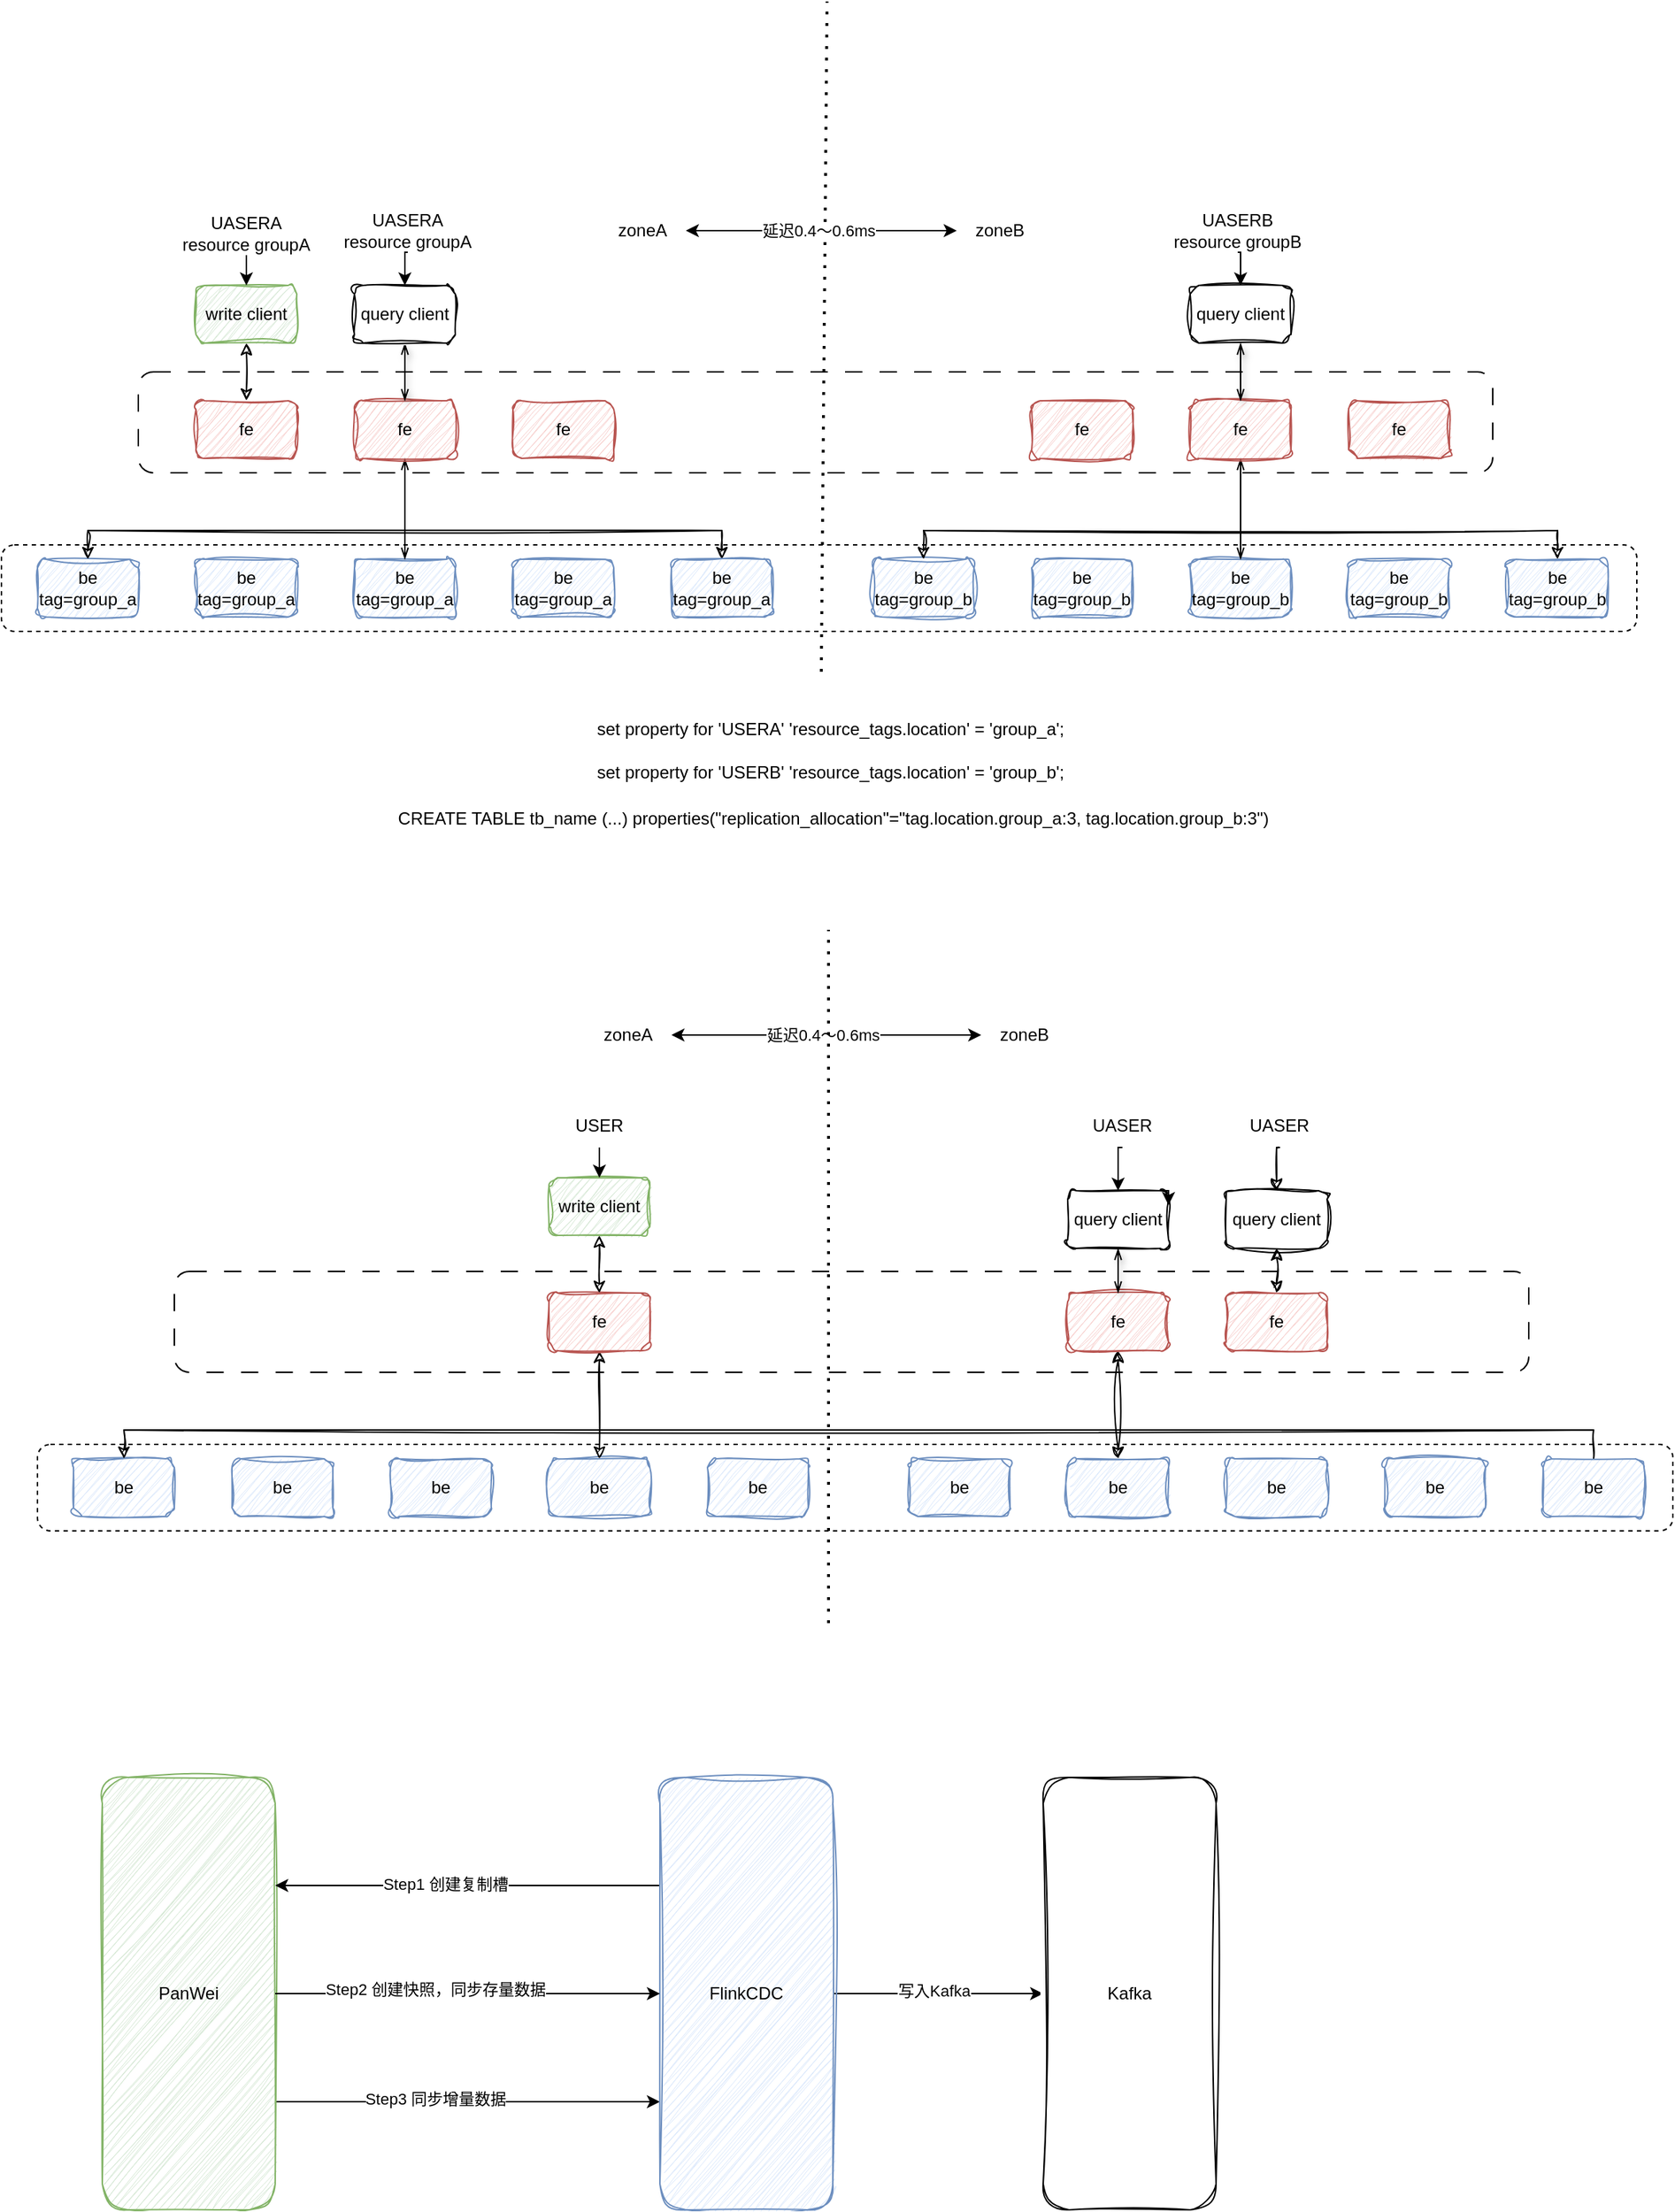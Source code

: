 <mxfile version="24.7.4">
  <diagram name="第 1 页" id="tc64m-DP_SOpegKEheK2">
    <mxGraphModel dx="2074" dy="1098" grid="0" gridSize="10" guides="1" tooltips="1" connect="1" arrows="1" fold="1" page="1" pageScale="1" pageWidth="400000" pageHeight="400000" math="0" shadow="0">
      <root>
        <mxCell id="0" />
        <mxCell id="1" parent="0" />
        <mxCell id="5TabDy5KiHjK8BMG1oBV-39" value="" style="rounded=1;whiteSpace=wrap;html=1;dashed=1;" parent="1" vertex="1">
          <mxGeometry x="345" y="580" width="1135" height="60" as="geometry" />
        </mxCell>
        <mxCell id="5TabDy5KiHjK8BMG1oBV-38" value="" style="rounded=1;whiteSpace=wrap;html=1;dashed=1;dashPattern=12 12;" parent="1" vertex="1">
          <mxGeometry x="440" y="460" width="940" height="70" as="geometry" />
        </mxCell>
        <mxCell id="5TabDy5KiHjK8BMG1oBV-1" value="be&lt;br&gt;tag=group_a" style="rounded=1;whiteSpace=wrap;html=1;sketch=1;curveFitting=1;jiggle=2;glass=0;fillColor=#dae8fc;strokeColor=#6c8ebf;" parent="1" vertex="1">
          <mxGeometry x="370" y="590" width="70" height="40" as="geometry" />
        </mxCell>
        <mxCell id="5TabDy5KiHjK8BMG1oBV-2" value="be&lt;br style=&quot;border-color: var(--border-color);&quot;&gt;tag=group_a" style="rounded=1;whiteSpace=wrap;html=1;sketch=1;curveFitting=1;jiggle=2;glass=0;fillColor=#dae8fc;strokeColor=#6c8ebf;" parent="1" vertex="1">
          <mxGeometry x="480" y="590" width="70" height="40" as="geometry" />
        </mxCell>
        <mxCell id="5TabDy5KiHjK8BMG1oBV-3" value="be&lt;br style=&quot;border-color: var(--border-color);&quot;&gt;tag=group_a" style="rounded=1;whiteSpace=wrap;html=1;sketch=1;curveFitting=1;jiggle=2;glass=0;fillColor=#dae8fc;strokeColor=#6c8ebf;" parent="1" vertex="1">
          <mxGeometry x="590" y="590" width="70" height="40" as="geometry" />
        </mxCell>
        <mxCell id="5TabDy5KiHjK8BMG1oBV-4" value="be&lt;br style=&quot;border-color: var(--border-color);&quot;&gt;tag=group_a" style="rounded=1;whiteSpace=wrap;html=1;sketch=1;curveFitting=1;jiggle=2;glass=0;fillColor=#dae8fc;strokeColor=#6c8ebf;" parent="1" vertex="1">
          <mxGeometry x="700" y="590" width="70" height="40" as="geometry" />
        </mxCell>
        <mxCell id="5TabDy5KiHjK8BMG1oBV-13" style="edgeStyle=orthogonalEdgeStyle;rounded=0;orthogonalLoop=1;jettySize=auto;html=1;exitX=0.5;exitY=0;exitDx=0;exitDy=0;entryX=0.5;entryY=0;entryDx=0;entryDy=0;sketch=1;curveFitting=1;jiggle=2;startArrow=classic;startFill=1;" parent="1" source="5TabDy5KiHjK8BMG1oBV-5" target="5TabDy5KiHjK8BMG1oBV-1" edge="1">
          <mxGeometry relative="1" as="geometry" />
        </mxCell>
        <mxCell id="5TabDy5KiHjK8BMG1oBV-5" value="be&lt;br style=&quot;border-color: var(--border-color);&quot;&gt;tag=group_a" style="rounded=1;whiteSpace=wrap;html=1;sketch=1;curveFitting=1;jiggle=2;glass=0;fillColor=#dae8fc;strokeColor=#6c8ebf;" parent="1" vertex="1">
          <mxGeometry x="810" y="590" width="70" height="40" as="geometry" />
        </mxCell>
        <mxCell id="5TabDy5KiHjK8BMG1oBV-7" value="fe" style="rounded=1;whiteSpace=wrap;html=1;sketch=1;curveFitting=1;jiggle=2;glass=0;fillColor=#f8cecc;strokeColor=#b85450;" parent="1" vertex="1">
          <mxGeometry x="480" y="480" width="70" height="40" as="geometry" />
        </mxCell>
        <mxCell id="5TabDy5KiHjK8BMG1oBV-12" value="" style="rounded=0;orthogonalLoop=1;jettySize=auto;html=1;startArrow=openThin;startFill=0;endArrow=openThin;endFill=0;" parent="1" source="5TabDy5KiHjK8BMG1oBV-8" target="5TabDy5KiHjK8BMG1oBV-3" edge="1">
          <mxGeometry relative="1" as="geometry" />
        </mxCell>
        <mxCell id="5TabDy5KiHjK8BMG1oBV-8" value="fe" style="rounded=1;whiteSpace=wrap;html=1;sketch=1;curveFitting=1;jiggle=2;glass=0;fillColor=#f8cecc;strokeColor=#b85450;" parent="1" vertex="1">
          <mxGeometry x="590" y="480" width="70" height="40" as="geometry" />
        </mxCell>
        <mxCell id="5TabDy5KiHjK8BMG1oBV-9" value="fe" style="rounded=1;whiteSpace=wrap;html=1;sketch=1;curveFitting=1;jiggle=2;glass=0;fillColor=#f8cecc;strokeColor=#b85450;" parent="1" vertex="1">
          <mxGeometry x="700" y="480" width="70" height="40" as="geometry" />
        </mxCell>
        <mxCell id="5TabDy5KiHjK8BMG1oBV-11" style="rounded=0;orthogonalLoop=1;jettySize=auto;html=1;exitX=0.5;exitY=1;exitDx=0;exitDy=0;entryX=0.5;entryY=0;entryDx=0;entryDy=0;startArrow=openThin;startFill=0;endArrow=openThin;endFill=0;shadow=1;" parent="1" source="5TabDy5KiHjK8BMG1oBV-10" target="5TabDy5KiHjK8BMG1oBV-8" edge="1">
          <mxGeometry relative="1" as="geometry" />
        </mxCell>
        <mxCell id="5TabDy5KiHjK8BMG1oBV-10" value="query client" style="rounded=1;whiteSpace=wrap;html=1;sketch=1;curveFitting=1;jiggle=2;glass=0;" parent="1" vertex="1">
          <mxGeometry x="590" y="400" width="70" height="40" as="geometry" />
        </mxCell>
        <mxCell id="5TabDy5KiHjK8BMG1oBV-25" value="" style="endArrow=none;dashed=1;html=1;dashPattern=1 3;strokeWidth=2;rounded=0;" parent="1" edge="1">
          <mxGeometry width="50" height="50" relative="1" as="geometry">
            <mxPoint x="914" y="668" as="sourcePoint" />
            <mxPoint x="918" y="203" as="targetPoint" />
          </mxGeometry>
        </mxCell>
        <mxCell id="5TabDy5KiHjK8BMG1oBV-26" value="be&lt;br style=&quot;border-color: var(--border-color);&quot;&gt;tag=group_b" style="rounded=1;whiteSpace=wrap;html=1;sketch=1;curveFitting=1;jiggle=2;glass=0;fillColor=#dae8fc;strokeColor=#6c8ebf;" parent="1" vertex="1">
          <mxGeometry x="950" y="590" width="70" height="40" as="geometry" />
        </mxCell>
        <mxCell id="5TabDy5KiHjK8BMG1oBV-27" value="be&lt;br style=&quot;border-color: var(--border-color);&quot;&gt;tag=group_b" style="rounded=1;whiteSpace=wrap;html=1;sketch=1;curveFitting=1;jiggle=2;glass=0;fillColor=#dae8fc;strokeColor=#6c8ebf;" parent="1" vertex="1">
          <mxGeometry x="1060" y="590" width="70" height="40" as="geometry" />
        </mxCell>
        <mxCell id="5TabDy5KiHjK8BMG1oBV-28" value="be&lt;br style=&quot;border-color: var(--border-color);&quot;&gt;tag=group_b" style="rounded=1;whiteSpace=wrap;html=1;sketch=1;curveFitting=1;jiggle=2;glass=0;fillColor=#dae8fc;strokeColor=#6c8ebf;" parent="1" vertex="1">
          <mxGeometry x="1170" y="590" width="70" height="40" as="geometry" />
        </mxCell>
        <mxCell id="5TabDy5KiHjK8BMG1oBV-29" value="be&lt;br style=&quot;border-color: var(--border-color);&quot;&gt;tag=group_b" style="rounded=1;whiteSpace=wrap;html=1;sketch=1;curveFitting=1;jiggle=2;glass=0;fillColor=#dae8fc;strokeColor=#6c8ebf;" parent="1" vertex="1">
          <mxGeometry x="1280" y="590" width="70" height="40" as="geometry" />
        </mxCell>
        <mxCell id="5TabDy5KiHjK8BMG1oBV-30" style="edgeStyle=orthogonalEdgeStyle;rounded=0;orthogonalLoop=1;jettySize=auto;html=1;exitX=0.5;exitY=0;exitDx=0;exitDy=0;entryX=0.5;entryY=0;entryDx=0;entryDy=0;sketch=1;curveFitting=1;jiggle=2;startArrow=classic;startFill=1;" parent="1" source="5TabDy5KiHjK8BMG1oBV-31" target="5TabDy5KiHjK8BMG1oBV-26" edge="1">
          <mxGeometry relative="1" as="geometry" />
        </mxCell>
        <mxCell id="5TabDy5KiHjK8BMG1oBV-31" value="be&lt;br style=&quot;border-color: var(--border-color);&quot;&gt;tag=group_b" style="rounded=1;whiteSpace=wrap;html=1;sketch=1;curveFitting=1;jiggle=2;glass=0;fillColor=#dae8fc;strokeColor=#6c8ebf;" parent="1" vertex="1">
          <mxGeometry x="1390" y="590" width="70" height="40" as="geometry" />
        </mxCell>
        <mxCell id="5TabDy5KiHjK8BMG1oBV-32" value="fe" style="rounded=1;whiteSpace=wrap;html=1;sketch=1;curveFitting=1;jiggle=2;glass=0;fillColor=#f8cecc;strokeColor=#b85450;" parent="1" vertex="1">
          <mxGeometry x="1060" y="480" width="70" height="40" as="geometry" />
        </mxCell>
        <mxCell id="5TabDy5KiHjK8BMG1oBV-33" value="" style="rounded=0;orthogonalLoop=1;jettySize=auto;html=1;startArrow=openThin;startFill=0;endArrow=openThin;endFill=0;" parent="1" source="5TabDy5KiHjK8BMG1oBV-34" target="5TabDy5KiHjK8BMG1oBV-28" edge="1">
          <mxGeometry relative="1" as="geometry" />
        </mxCell>
        <mxCell id="5TabDy5KiHjK8BMG1oBV-34" value="fe" style="rounded=1;whiteSpace=wrap;html=1;sketch=1;curveFitting=1;jiggle=2;glass=0;fillColor=#f8cecc;strokeColor=#b85450;" parent="1" vertex="1">
          <mxGeometry x="1170" y="480" width="70" height="40" as="geometry" />
        </mxCell>
        <mxCell id="5TabDy5KiHjK8BMG1oBV-35" value="fe" style="rounded=1;whiteSpace=wrap;html=1;sketch=1;curveFitting=1;jiggle=2;glass=0;fillColor=#f8cecc;strokeColor=#b85450;" parent="1" vertex="1">
          <mxGeometry x="1280" y="480" width="70" height="40" as="geometry" />
        </mxCell>
        <mxCell id="5TabDy5KiHjK8BMG1oBV-36" style="rounded=0;orthogonalLoop=1;jettySize=auto;html=1;exitX=0.5;exitY=1;exitDx=0;exitDy=0;entryX=0.5;entryY=0;entryDx=0;entryDy=0;startArrow=openThin;startFill=0;endArrow=openThin;endFill=0;shadow=1;" parent="1" source="5TabDy5KiHjK8BMG1oBV-37" target="5TabDy5KiHjK8BMG1oBV-34" edge="1">
          <mxGeometry relative="1" as="geometry" />
        </mxCell>
        <mxCell id="5TabDy5KiHjK8BMG1oBV-37" value="query client" style="rounded=1;whiteSpace=wrap;html=1;sketch=1;curveFitting=1;jiggle=2;glass=0;" parent="1" vertex="1">
          <mxGeometry x="1170" y="400" width="70" height="40" as="geometry" />
        </mxCell>
        <mxCell id="5TabDy5KiHjK8BMG1oBV-43" style="edgeStyle=orthogonalEdgeStyle;rounded=0;orthogonalLoop=1;jettySize=auto;html=1;exitX=1;exitY=0.5;exitDx=0;exitDy=0;startArrow=classic;startFill=1;" parent="1" source="5TabDy5KiHjK8BMG1oBV-41" target="5TabDy5KiHjK8BMG1oBV-42" edge="1">
          <mxGeometry relative="1" as="geometry" />
        </mxCell>
        <mxCell id="5TabDy5KiHjK8BMG1oBV-44" value="延迟0.4～0.6ms" style="edgeLabel;html=1;align=center;verticalAlign=middle;resizable=0;points=[];" parent="5TabDy5KiHjK8BMG1oBV-43" vertex="1" connectable="0">
          <mxGeometry x="-0.021" relative="1" as="geometry">
            <mxPoint as="offset" />
          </mxGeometry>
        </mxCell>
        <mxCell id="5TabDy5KiHjK8BMG1oBV-41" value="zoneA" style="text;html=1;strokeColor=none;fillColor=none;align=center;verticalAlign=middle;whiteSpace=wrap;rounded=0;" parent="1" vertex="1">
          <mxGeometry x="760" y="347" width="60" height="30" as="geometry" />
        </mxCell>
        <mxCell id="5TabDy5KiHjK8BMG1oBV-42" value="zoneB" style="text;html=1;strokeColor=none;fillColor=none;align=center;verticalAlign=middle;whiteSpace=wrap;rounded=0;" parent="1" vertex="1">
          <mxGeometry x="1008" y="347" width="60" height="30" as="geometry" />
        </mxCell>
        <mxCell id="5TabDy5KiHjK8BMG1oBV-51" style="edgeStyle=orthogonalEdgeStyle;rounded=0;orthogonalLoop=1;jettySize=auto;html=1;exitX=0.5;exitY=1;exitDx=0;exitDy=0;entryX=0.5;entryY=0;entryDx=0;entryDy=0;" parent="1" source="5TabDy5KiHjK8BMG1oBV-45" target="5TabDy5KiHjK8BMG1oBV-10" edge="1">
          <mxGeometry relative="1" as="geometry" />
        </mxCell>
        <mxCell id="5TabDy5KiHjK8BMG1oBV-45" value="UASERA&lt;br&gt;resource groupA" style="text;html=1;strokeColor=none;fillColor=none;align=center;verticalAlign=middle;whiteSpace=wrap;rounded=0;" parent="1" vertex="1">
          <mxGeometry x="527" y="347" width="200" height="30" as="geometry" />
        </mxCell>
        <mxCell id="5TabDy5KiHjK8BMG1oBV-52" style="edgeStyle=orthogonalEdgeStyle;rounded=0;orthogonalLoop=1;jettySize=auto;html=1;exitX=0.5;exitY=1;exitDx=0;exitDy=0;entryX=0.5;entryY=0;entryDx=0;entryDy=0;" parent="1" source="5TabDy5KiHjK8BMG1oBV-46" target="5TabDy5KiHjK8BMG1oBV-37" edge="1">
          <mxGeometry relative="1" as="geometry" />
        </mxCell>
        <mxCell id="5TabDy5KiHjK8BMG1oBV-46" value="UASERB&lt;br&gt;resource groupB" style="text;html=1;strokeColor=none;fillColor=none;align=center;verticalAlign=middle;whiteSpace=wrap;rounded=0;" parent="1" vertex="1">
          <mxGeometry x="1103" y="347" width="200" height="30" as="geometry" />
        </mxCell>
        <mxCell id="5TabDy5KiHjK8BMG1oBV-48" style="edgeStyle=orthogonalEdgeStyle;rounded=0;orthogonalLoop=1;jettySize=auto;html=1;exitX=0.5;exitY=1;exitDx=0;exitDy=0;entryX=0.5;entryY=0;entryDx=0;entryDy=0;startArrow=classic;startFill=1;sketch=1;curveFitting=1;jiggle=2;" parent="1" source="5TabDy5KiHjK8BMG1oBV-47" target="5TabDy5KiHjK8BMG1oBV-7" edge="1">
          <mxGeometry relative="1" as="geometry" />
        </mxCell>
        <mxCell id="5TabDy5KiHjK8BMG1oBV-47" value="write client" style="rounded=1;whiteSpace=wrap;html=1;sketch=1;curveFitting=1;jiggle=2;glass=0;fillColor=#d5e8d4;strokeColor=#82b366;" parent="1" vertex="1">
          <mxGeometry x="480" y="400" width="70" height="40" as="geometry" />
        </mxCell>
        <mxCell id="5TabDy5KiHjK8BMG1oBV-50" style="edgeStyle=orthogonalEdgeStyle;rounded=0;orthogonalLoop=1;jettySize=auto;html=1;exitX=0.5;exitY=1;exitDx=0;exitDy=0;entryX=0.5;entryY=0;entryDx=0;entryDy=0;" parent="1" source="5TabDy5KiHjK8BMG1oBV-49" target="5TabDy5KiHjK8BMG1oBV-47" edge="1">
          <mxGeometry relative="1" as="geometry" />
        </mxCell>
        <mxCell id="5TabDy5KiHjK8BMG1oBV-49" value="UASERA&lt;br&gt;resource groupA" style="text;html=1;strokeColor=none;fillColor=none;align=center;verticalAlign=middle;whiteSpace=wrap;rounded=0;" parent="1" vertex="1">
          <mxGeometry x="415" y="349" width="200" height="30" as="geometry" />
        </mxCell>
        <mxCell id="5TabDy5KiHjK8BMG1oBV-53" value="set property for &#39;USERA&#39; &#39;resource_tags.location&#39; = &#39;group_a&#39;;" style="text;html=1;strokeColor=none;fillColor=none;align=center;verticalAlign=middle;whiteSpace=wrap;rounded=0;" parent="1" vertex="1">
          <mxGeometry x="738" y="693" width="365" height="30" as="geometry" />
        </mxCell>
        <mxCell id="5TabDy5KiHjK8BMG1oBV-54" value="set property for &#39;USERB&#39; &#39;resource_tags.location&#39; = &#39;group_b&#39;;" style="text;html=1;strokeColor=none;fillColor=none;align=center;verticalAlign=middle;whiteSpace=wrap;rounded=0;" parent="1" vertex="1">
          <mxGeometry x="738" y="723" width="365" height="30" as="geometry" />
        </mxCell>
        <mxCell id="5TabDy5KiHjK8BMG1oBV-55" value="CREATE TABLE tb_name (...) properties(&quot;replication_allocation&quot;=&quot;tag.location.group_a:3, tag.location.group_b:3&quot;)" style="text;html=1;strokeColor=none;fillColor=none;align=center;verticalAlign=middle;whiteSpace=wrap;rounded=0;" parent="1" vertex="1">
          <mxGeometry x="542" y="755" width="761" height="30" as="geometry" />
        </mxCell>
        <mxCell id="5TabDy5KiHjK8BMG1oBV-56" value="" style="rounded=1;whiteSpace=wrap;html=1;dashed=1;" parent="1" vertex="1">
          <mxGeometry x="370" y="1204" width="1135" height="60" as="geometry" />
        </mxCell>
        <mxCell id="5TabDy5KiHjK8BMG1oBV-57" value="" style="rounded=1;whiteSpace=wrap;html=1;dashed=1;dashPattern=12 12;" parent="1" vertex="1">
          <mxGeometry x="465" y="1084" width="940" height="70" as="geometry" />
        </mxCell>
        <mxCell id="5TabDy5KiHjK8BMG1oBV-58" value="be" style="rounded=1;whiteSpace=wrap;html=1;sketch=1;curveFitting=1;jiggle=2;glass=0;fillColor=#dae8fc;strokeColor=#6c8ebf;" parent="1" vertex="1">
          <mxGeometry x="395" y="1214" width="70" height="40" as="geometry" />
        </mxCell>
        <mxCell id="5TabDy5KiHjK8BMG1oBV-59" value="be" style="rounded=1;whiteSpace=wrap;html=1;sketch=1;curveFitting=1;jiggle=2;glass=0;fillColor=#dae8fc;strokeColor=#6c8ebf;" parent="1" vertex="1">
          <mxGeometry x="505" y="1214" width="70" height="40" as="geometry" />
        </mxCell>
        <mxCell id="5TabDy5KiHjK8BMG1oBV-60" value="be" style="rounded=1;whiteSpace=wrap;html=1;sketch=1;curveFitting=1;jiggle=2;glass=0;fillColor=#dae8fc;strokeColor=#6c8ebf;" parent="1" vertex="1">
          <mxGeometry x="615" y="1214" width="70" height="40" as="geometry" />
        </mxCell>
        <mxCell id="5TabDy5KiHjK8BMG1oBV-61" value="be" style="rounded=1;whiteSpace=wrap;html=1;sketch=1;curveFitting=1;jiggle=2;glass=0;fillColor=#dae8fc;strokeColor=#6c8ebf;" parent="1" vertex="1">
          <mxGeometry x="725" y="1214" width="70" height="40" as="geometry" />
        </mxCell>
        <mxCell id="5TabDy5KiHjK8BMG1oBV-63" value="be" style="rounded=1;whiteSpace=wrap;html=1;sketch=1;curveFitting=1;jiggle=2;glass=0;fillColor=#dae8fc;strokeColor=#6c8ebf;" parent="1" vertex="1">
          <mxGeometry x="835" y="1214" width="70" height="40" as="geometry" />
        </mxCell>
        <mxCell id="5TabDy5KiHjK8BMG1oBV-98" style="edgeStyle=orthogonalEdgeStyle;rounded=0;orthogonalLoop=1;jettySize=auto;html=1;exitX=0.5;exitY=1;exitDx=0;exitDy=0;entryX=0.5;entryY=0;entryDx=0;entryDy=0;startArrow=classic;startFill=1;sketch=1;curveFitting=1;jiggle=2;" parent="1" source="5TabDy5KiHjK8BMG1oBV-64" target="5TabDy5KiHjK8BMG1oBV-61" edge="1">
          <mxGeometry relative="1" as="geometry" />
        </mxCell>
        <mxCell id="5TabDy5KiHjK8BMG1oBV-64" value="fe" style="rounded=1;whiteSpace=wrap;html=1;sketch=1;curveFitting=1;jiggle=2;glass=0;fillColor=#f8cecc;strokeColor=#b85450;" parent="1" vertex="1">
          <mxGeometry x="725" y="1099" width="70" height="40" as="geometry" />
        </mxCell>
        <mxCell id="5TabDy5KiHjK8BMG1oBV-99" style="edgeStyle=orthogonalEdgeStyle;rounded=0;orthogonalLoop=1;jettySize=auto;html=1;exitX=0.5;exitY=1;exitDx=0;exitDy=0;entryX=0.5;entryY=0;entryDx=0;entryDy=0;sketch=1;curveFitting=1;jiggle=2;startArrow=classic;startFill=1;" parent="1" source="5TabDy5KiHjK8BMG1oBV-66" target="5TabDy5KiHjK8BMG1oBV-71" edge="1">
          <mxGeometry relative="1" as="geometry" />
        </mxCell>
        <mxCell id="5TabDy5KiHjK8BMG1oBV-66" value="fe" style="rounded=1;whiteSpace=wrap;html=1;sketch=1;curveFitting=1;jiggle=2;glass=0;fillColor=#f8cecc;strokeColor=#b85450;" parent="1" vertex="1">
          <mxGeometry x="1085" y="1099" width="70" height="40" as="geometry" />
        </mxCell>
        <mxCell id="5TabDy5KiHjK8BMG1oBV-67" value="fe" style="rounded=1;whiteSpace=wrap;html=1;sketch=1;curveFitting=1;jiggle=2;glass=0;fillColor=#f8cecc;strokeColor=#b85450;" parent="1" vertex="1">
          <mxGeometry x="1195" y="1099" width="70" height="40" as="geometry" />
        </mxCell>
        <mxCell id="5TabDy5KiHjK8BMG1oBV-68" style="rounded=0;orthogonalLoop=1;jettySize=auto;html=1;exitX=0.5;exitY=1;exitDx=0;exitDy=0;entryX=0.5;entryY=0;entryDx=0;entryDy=0;startArrow=openThin;startFill=0;endArrow=openThin;endFill=0;shadow=1;" parent="1" source="5TabDy5KiHjK8BMG1oBV-69" target="5TabDy5KiHjK8BMG1oBV-66" edge="1">
          <mxGeometry relative="1" as="geometry" />
        </mxCell>
        <mxCell id="5TabDy5KiHjK8BMG1oBV-69" value="query client" style="rounded=1;whiteSpace=wrap;html=1;sketch=1;curveFitting=1;jiggle=2;glass=0;" parent="1" vertex="1">
          <mxGeometry x="1085" y="1028" width="70" height="40" as="geometry" />
        </mxCell>
        <mxCell id="5TabDy5KiHjK8BMG1oBV-70" value="be" style="rounded=1;whiteSpace=wrap;html=1;sketch=1;curveFitting=1;jiggle=2;glass=0;fillColor=#dae8fc;strokeColor=#6c8ebf;" parent="1" vertex="1">
          <mxGeometry x="975" y="1214" width="70" height="40" as="geometry" />
        </mxCell>
        <mxCell id="5TabDy5KiHjK8BMG1oBV-71" value="be" style="rounded=1;whiteSpace=wrap;html=1;sketch=1;curveFitting=1;jiggle=2;glass=0;fillColor=#dae8fc;strokeColor=#6c8ebf;" parent="1" vertex="1">
          <mxGeometry x="1085" y="1214" width="70" height="40" as="geometry" />
        </mxCell>
        <mxCell id="5TabDy5KiHjK8BMG1oBV-72" value="be" style="rounded=1;whiteSpace=wrap;html=1;sketch=1;curveFitting=1;jiggle=2;glass=0;fillColor=#dae8fc;strokeColor=#6c8ebf;" parent="1" vertex="1">
          <mxGeometry x="1195" y="1214" width="70" height="40" as="geometry" />
        </mxCell>
        <mxCell id="5TabDy5KiHjK8BMG1oBV-73" value="be" style="rounded=1;whiteSpace=wrap;html=1;sketch=1;curveFitting=1;jiggle=2;glass=0;fillColor=#dae8fc;strokeColor=#6c8ebf;" parent="1" vertex="1">
          <mxGeometry x="1305" y="1214" width="70" height="40" as="geometry" />
        </mxCell>
        <mxCell id="5TabDy5KiHjK8BMG1oBV-97" style="edgeStyle=orthogonalEdgeStyle;rounded=0;orthogonalLoop=1;jettySize=auto;html=1;exitX=0.5;exitY=0;exitDx=0;exitDy=0;entryX=0.5;entryY=0;entryDx=0;entryDy=0;sketch=1;curveFitting=1;jiggle=2;" parent="1" source="5TabDy5KiHjK8BMG1oBV-75" target="5TabDy5KiHjK8BMG1oBV-58" edge="1">
          <mxGeometry relative="1" as="geometry" />
        </mxCell>
        <mxCell id="5TabDy5KiHjK8BMG1oBV-75" value="be" style="rounded=1;whiteSpace=wrap;html=1;sketch=1;curveFitting=1;jiggle=2;glass=0;fillColor=#dae8fc;strokeColor=#6c8ebf;" parent="1" vertex="1">
          <mxGeometry x="1415" y="1214" width="70" height="40" as="geometry" />
        </mxCell>
        <mxCell id="5TabDy5KiHjK8BMG1oBV-82" style="edgeStyle=orthogonalEdgeStyle;rounded=0;orthogonalLoop=1;jettySize=auto;html=1;exitX=1;exitY=0.5;exitDx=0;exitDy=0;startArrow=classic;startFill=1;" parent="1" source="5TabDy5KiHjK8BMG1oBV-84" target="5TabDy5KiHjK8BMG1oBV-85" edge="1">
          <mxGeometry relative="1" as="geometry" />
        </mxCell>
        <mxCell id="5TabDy5KiHjK8BMG1oBV-83" value="延迟0.4～0.6ms" style="edgeLabel;html=1;align=center;verticalAlign=middle;resizable=0;points=[];" parent="5TabDy5KiHjK8BMG1oBV-82" vertex="1" connectable="0">
          <mxGeometry x="-0.021" relative="1" as="geometry">
            <mxPoint as="offset" />
          </mxGeometry>
        </mxCell>
        <mxCell id="5TabDy5KiHjK8BMG1oBV-84" value="zoneA" style="text;html=1;strokeColor=none;fillColor=none;align=center;verticalAlign=middle;whiteSpace=wrap;rounded=0;" parent="1" vertex="1">
          <mxGeometry x="750" y="905" width="60" height="30" as="geometry" />
        </mxCell>
        <mxCell id="5TabDy5KiHjK8BMG1oBV-85" value="zoneB" style="text;html=1;strokeColor=none;fillColor=none;align=center;verticalAlign=middle;whiteSpace=wrap;rounded=0;" parent="1" vertex="1">
          <mxGeometry x="1025" y="905" width="60" height="30" as="geometry" />
        </mxCell>
        <mxCell id="5TabDy5KiHjK8BMG1oBV-86" style="edgeStyle=orthogonalEdgeStyle;rounded=0;orthogonalLoop=1;jettySize=auto;html=1;exitX=0.5;exitY=1;exitDx=0;exitDy=0;entryX=0.5;entryY=0;entryDx=0;entryDy=0;" parent="1" source="5TabDy5KiHjK8BMG1oBV-87" target="5TabDy5KiHjK8BMG1oBV-69" edge="1">
          <mxGeometry relative="1" as="geometry" />
        </mxCell>
        <mxCell id="5TabDy5KiHjK8BMG1oBV-87" value="UASER" style="text;html=1;strokeColor=none;fillColor=none;align=center;verticalAlign=middle;whiteSpace=wrap;rounded=0;" parent="1" vertex="1">
          <mxGeometry x="1023" y="968" width="200" height="30" as="geometry" />
        </mxCell>
        <mxCell id="5TabDy5KiHjK8BMG1oBV-90" style="edgeStyle=orthogonalEdgeStyle;rounded=0;orthogonalLoop=1;jettySize=auto;html=1;exitX=0.5;exitY=1;exitDx=0;exitDy=0;entryX=0.5;entryY=0;entryDx=0;entryDy=0;startArrow=classic;startFill=1;sketch=1;curveFitting=1;jiggle=2;" parent="1" source="5TabDy5KiHjK8BMG1oBV-91" target="5TabDy5KiHjK8BMG1oBV-64" edge="1">
          <mxGeometry relative="1" as="geometry" />
        </mxCell>
        <mxCell id="5TabDy5KiHjK8BMG1oBV-91" value="write client" style="rounded=1;whiteSpace=wrap;html=1;sketch=1;curveFitting=1;jiggle=2;glass=0;fillColor=#d5e8d4;strokeColor=#82b366;" parent="1" vertex="1">
          <mxGeometry x="725" y="1019" width="70" height="40" as="geometry" />
        </mxCell>
        <mxCell id="5TabDy5KiHjK8BMG1oBV-92" style="edgeStyle=orthogonalEdgeStyle;rounded=0;orthogonalLoop=1;jettySize=auto;html=1;exitX=0.5;exitY=1;exitDx=0;exitDy=0;entryX=0.5;entryY=0;entryDx=0;entryDy=0;" parent="1" source="5TabDy5KiHjK8BMG1oBV-93" target="5TabDy5KiHjK8BMG1oBV-91" edge="1">
          <mxGeometry relative="1" as="geometry" />
        </mxCell>
        <mxCell id="5TabDy5KiHjK8BMG1oBV-93" value="USER" style="text;html=1;strokeColor=none;fillColor=none;align=center;verticalAlign=middle;whiteSpace=wrap;rounded=0;" parent="1" vertex="1">
          <mxGeometry x="660" y="968" width="200" height="30" as="geometry" />
        </mxCell>
        <mxCell id="5TabDy5KiHjK8BMG1oBV-95" value="" style="endArrow=none;dashed=1;html=1;dashPattern=1 3;strokeWidth=2;rounded=0;" parent="1" edge="1">
          <mxGeometry width="50" height="50" relative="1" as="geometry">
            <mxPoint x="919" y="1328" as="sourcePoint" />
            <mxPoint x="919" y="847" as="targetPoint" />
          </mxGeometry>
        </mxCell>
        <mxCell id="5TabDy5KiHjK8BMG1oBV-96" style="edgeStyle=orthogonalEdgeStyle;rounded=0;orthogonalLoop=1;jettySize=auto;html=1;exitX=0.5;exitY=0;exitDx=0;exitDy=0;entryX=1;entryY=0.25;entryDx=0;entryDy=0;" parent="1" source="5TabDy5KiHjK8BMG1oBV-69" target="5TabDy5KiHjK8BMG1oBV-69" edge="1">
          <mxGeometry relative="1" as="geometry" />
        </mxCell>
        <mxCell id="5TabDy5KiHjK8BMG1oBV-102" style="edgeStyle=orthogonalEdgeStyle;rounded=0;orthogonalLoop=1;jettySize=auto;html=1;exitX=0.5;exitY=1;exitDx=0;exitDy=0;entryX=0.5;entryY=0;entryDx=0;entryDy=0;sketch=1;curveFitting=1;jiggle=2;" parent="1" source="5TabDy5KiHjK8BMG1oBV-100" target="5TabDy5KiHjK8BMG1oBV-101" edge="1">
          <mxGeometry relative="1" as="geometry" />
        </mxCell>
        <mxCell id="5TabDy5KiHjK8BMG1oBV-100" value="UASER" style="text;html=1;strokeColor=none;fillColor=none;align=center;verticalAlign=middle;whiteSpace=wrap;rounded=0;" parent="1" vertex="1">
          <mxGeometry x="1132" y="968" width="200" height="30" as="geometry" />
        </mxCell>
        <mxCell id="5TabDy5KiHjK8BMG1oBV-103" style="edgeStyle=orthogonalEdgeStyle;rounded=0;orthogonalLoop=1;jettySize=auto;html=1;exitX=0.5;exitY=1;exitDx=0;exitDy=0;entryX=0.5;entryY=0;entryDx=0;entryDy=0;sketch=1;curveFitting=1;jiggle=2;startArrow=classic;startFill=1;" parent="1" source="5TabDy5KiHjK8BMG1oBV-101" target="5TabDy5KiHjK8BMG1oBV-67" edge="1">
          <mxGeometry relative="1" as="geometry" />
        </mxCell>
        <mxCell id="5TabDy5KiHjK8BMG1oBV-101" value="query client" style="rounded=1;whiteSpace=wrap;html=1;sketch=1;curveFitting=1;jiggle=2;glass=0;" parent="1" vertex="1">
          <mxGeometry x="1195" y="1028" width="70" height="40" as="geometry" />
        </mxCell>
        <mxCell id="CEgd1qx8PDaPWbFaLy_F-13" style="edgeStyle=orthogonalEdgeStyle;rounded=0;orthogonalLoop=1;jettySize=auto;html=1;exitX=1;exitY=0.75;exitDx=0;exitDy=0;entryX=0;entryY=0.75;entryDx=0;entryDy=0;" edge="1" parent="1" source="CEgd1qx8PDaPWbFaLy_F-1" target="CEgd1qx8PDaPWbFaLy_F-3">
          <mxGeometry relative="1" as="geometry" />
        </mxCell>
        <mxCell id="CEgd1qx8PDaPWbFaLy_F-14" value="Step3 同步增量数据" style="edgeLabel;html=1;align=center;verticalAlign=middle;resizable=0;points=[];" vertex="1" connectable="0" parent="CEgd1qx8PDaPWbFaLy_F-13">
          <mxGeometry x="-0.174" y="2" relative="1" as="geometry">
            <mxPoint as="offset" />
          </mxGeometry>
        </mxCell>
        <mxCell id="CEgd1qx8PDaPWbFaLy_F-1" value="PanWei" style="rounded=1;whiteSpace=wrap;html=1;sketch=1;curveFitting=1;jiggle=2;fillColor=#d5e8d4;strokeColor=#82b366;" vertex="1" parent="1">
          <mxGeometry x="415" y="1435" width="120" height="300" as="geometry" />
        </mxCell>
        <mxCell id="CEgd1qx8PDaPWbFaLy_F-7" style="edgeStyle=orthogonalEdgeStyle;rounded=0;orthogonalLoop=1;jettySize=auto;html=1;exitX=0;exitY=0.25;exitDx=0;exitDy=0;entryX=1;entryY=0.25;entryDx=0;entryDy=0;" edge="1" parent="1" source="CEgd1qx8PDaPWbFaLy_F-3" target="CEgd1qx8PDaPWbFaLy_F-1">
          <mxGeometry relative="1" as="geometry">
            <mxPoint x="748" y="1471" as="sourcePoint" />
            <mxPoint x="590" y="1471.75" as="targetPoint" />
          </mxGeometry>
        </mxCell>
        <mxCell id="CEgd1qx8PDaPWbFaLy_F-8" value="Step1 创建复制槽" style="edgeLabel;html=1;align=center;verticalAlign=middle;resizable=0;points=[];" vertex="1" connectable="0" parent="CEgd1qx8PDaPWbFaLy_F-7">
          <mxGeometry x="0.12" y="-1" relative="1" as="geometry">
            <mxPoint as="offset" />
          </mxGeometry>
        </mxCell>
        <mxCell id="CEgd1qx8PDaPWbFaLy_F-15" style="edgeStyle=orthogonalEdgeStyle;rounded=0;orthogonalLoop=1;jettySize=auto;html=1;exitX=1;exitY=0.5;exitDx=0;exitDy=0;" edge="1" parent="1" source="CEgd1qx8PDaPWbFaLy_F-3" target="CEgd1qx8PDaPWbFaLy_F-4">
          <mxGeometry relative="1" as="geometry" />
        </mxCell>
        <mxCell id="CEgd1qx8PDaPWbFaLy_F-16" value="写入Kafka" style="edgeLabel;html=1;align=center;verticalAlign=middle;resizable=0;points=[];" vertex="1" connectable="0" parent="CEgd1qx8PDaPWbFaLy_F-15">
          <mxGeometry x="-0.041" y="2" relative="1" as="geometry">
            <mxPoint as="offset" />
          </mxGeometry>
        </mxCell>
        <mxCell id="CEgd1qx8PDaPWbFaLy_F-3" value="FlinkCDC" style="rounded=1;whiteSpace=wrap;html=1;sketch=1;curveFitting=1;jiggle=2;fillColor=#dae8fc;strokeColor=#6c8ebf;" vertex="1" parent="1">
          <mxGeometry x="802" y="1435" width="120" height="300" as="geometry" />
        </mxCell>
        <mxCell id="CEgd1qx8PDaPWbFaLy_F-4" value="Kafka" style="rounded=1;whiteSpace=wrap;html=1;sketch=1;curveFitting=1;jiggle=2;" vertex="1" parent="1">
          <mxGeometry x="1068" y="1435" width="120" height="300" as="geometry" />
        </mxCell>
        <mxCell id="CEgd1qx8PDaPWbFaLy_F-9" style="edgeStyle=orthogonalEdgeStyle;rounded=0;orthogonalLoop=1;jettySize=auto;html=1;exitX=1;exitY=0.5;exitDx=0;exitDy=0;entryX=0;entryY=0.5;entryDx=0;entryDy=0;" edge="1" parent="1" source="CEgd1qx8PDaPWbFaLy_F-1" target="CEgd1qx8PDaPWbFaLy_F-3">
          <mxGeometry relative="1" as="geometry" />
        </mxCell>
        <mxCell id="CEgd1qx8PDaPWbFaLy_F-10" value="Step2 创建快照，同步存量数据" style="edgeLabel;html=1;align=center;verticalAlign=middle;resizable=0;points=[];" vertex="1" connectable="0" parent="CEgd1qx8PDaPWbFaLy_F-9">
          <mxGeometry x="-0.173" y="3" relative="1" as="geometry">
            <mxPoint as="offset" />
          </mxGeometry>
        </mxCell>
      </root>
    </mxGraphModel>
  </diagram>
</mxfile>
